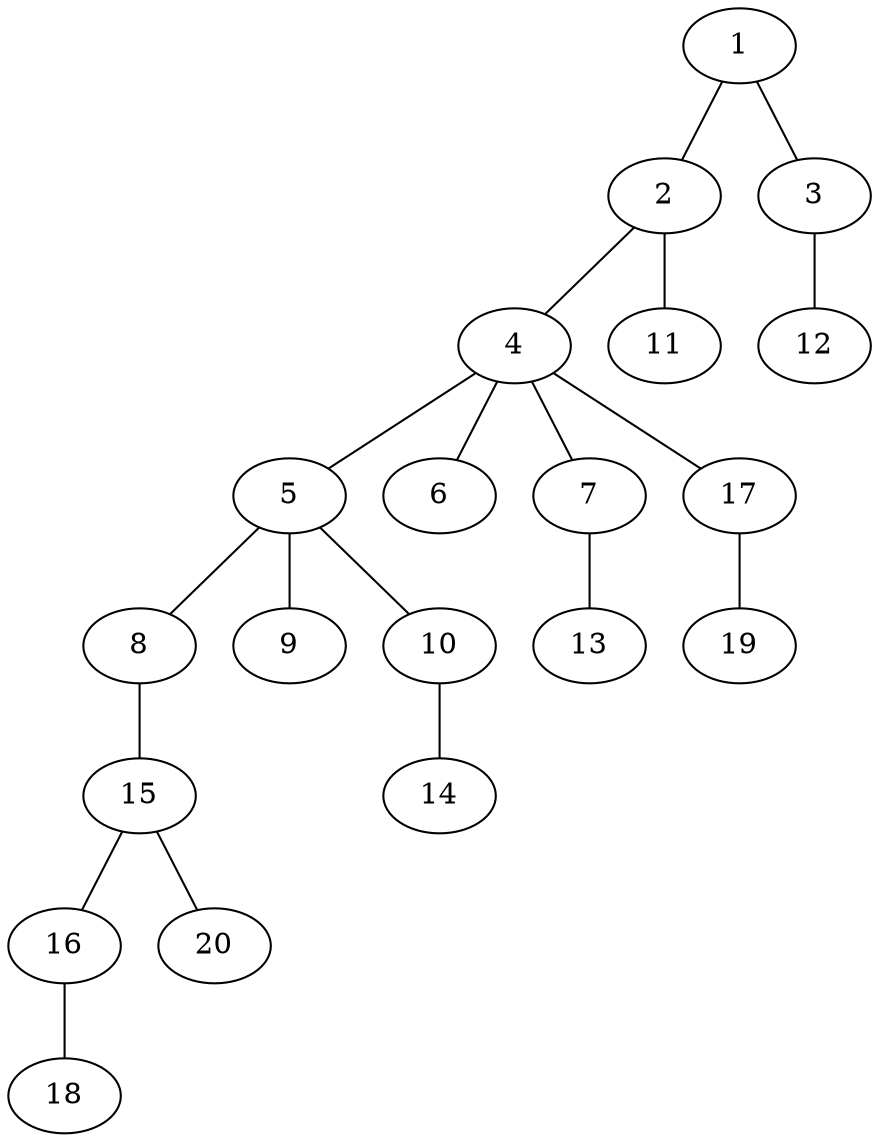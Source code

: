 graph graphname {1--2
1--3
2--4
2--11
3--12
4--5
4--6
4--7
4--17
5--8
5--9
5--10
7--13
8--15
10--14
15--16
15--20
16--18
17--19
}